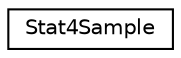 digraph "Graphical Class Hierarchy"
{
  edge [fontname="Helvetica",fontsize="10",labelfontname="Helvetica",labelfontsize="10"];
  node [fontname="Helvetica",fontsize="10",shape=record];
  rankdir="LR";
  Node1 [label="Stat4Sample",height=0.2,width=0.4,color="black", fillcolor="white", style="filled",URL="$structStat4Sample.html"];
}
